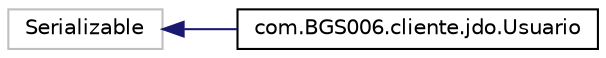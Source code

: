 digraph "Graphical Class Hierarchy"
{
 // LATEX_PDF_SIZE
  edge [fontname="Helvetica",fontsize="10",labelfontname="Helvetica",labelfontsize="10"];
  node [fontname="Helvetica",fontsize="10",shape=record];
  rankdir="LR";
  Node29 [label="Serializable",height=0.2,width=0.4,color="grey75", fillcolor="white", style="filled",tooltip=" "];
  Node29 -> Node0 [dir="back",color="midnightblue",fontsize="10",style="solid",fontname="Helvetica"];
  Node0 [label="com.BGS006.cliente.jdo.Usuario",height=0.2,width=0.4,color="black", fillcolor="white", style="filled",URL="$classcom_1_1_b_g_s006_1_1cliente_1_1jdo_1_1_usuario.html",tooltip=" "];
}

